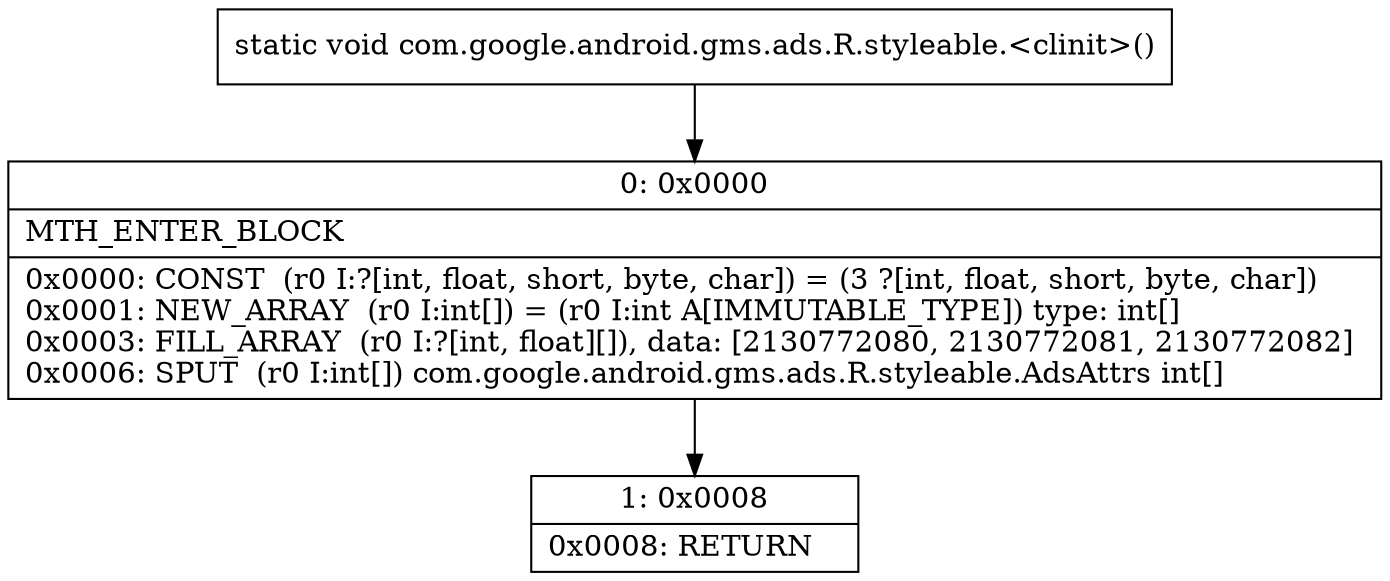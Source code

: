 digraph "CFG forcom.google.android.gms.ads.R.styleable.\<clinit\>()V" {
Node_0 [shape=record,label="{0\:\ 0x0000|MTH_ENTER_BLOCK\l|0x0000: CONST  (r0 I:?[int, float, short, byte, char]) = (3 ?[int, float, short, byte, char]) \l0x0001: NEW_ARRAY  (r0 I:int[]) = (r0 I:int A[IMMUTABLE_TYPE]) type: int[] \l0x0003: FILL_ARRAY  (r0 I:?[int, float][]), data: [2130772080, 2130772081, 2130772082] \l0x0006: SPUT  (r0 I:int[]) com.google.android.gms.ads.R.styleable.AdsAttrs int[] \l}"];
Node_1 [shape=record,label="{1\:\ 0x0008|0x0008: RETURN   \l}"];
MethodNode[shape=record,label="{static void com.google.android.gms.ads.R.styleable.\<clinit\>() }"];
MethodNode -> Node_0;
Node_0 -> Node_1;
}

